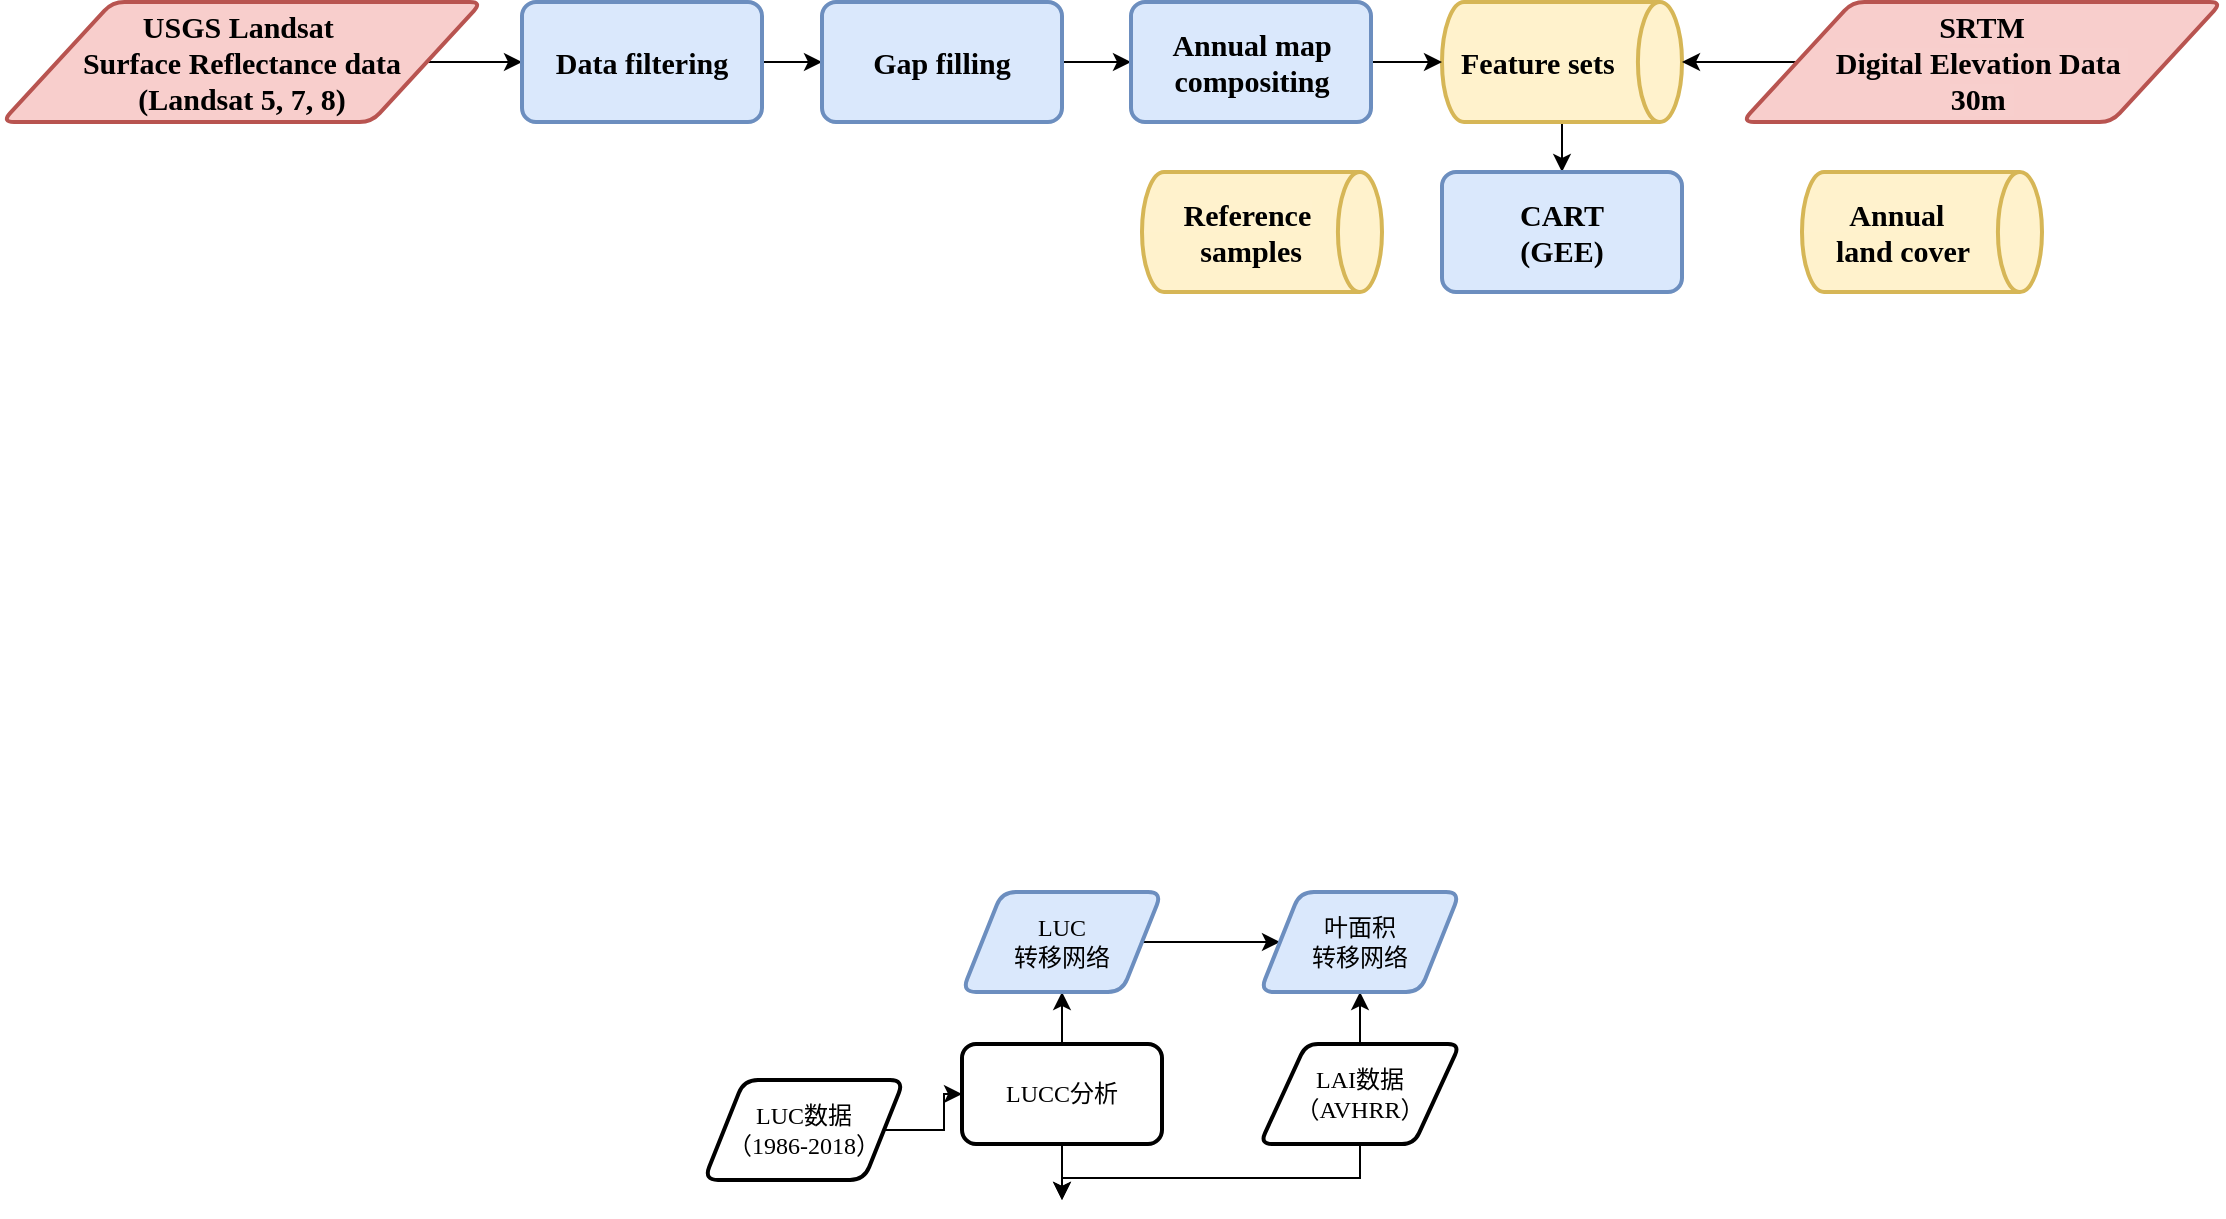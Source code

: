<mxfile version="13.8.0" type="github">
  <diagram id="C5RBs43oDa-KdzZeNtuy" name="Page-1">
    <mxGraphModel dx="1422" dy="794" grid="1" gridSize="10" guides="1" tooltips="1" connect="1" arrows="1" fold="1" page="1" pageScale="1" pageWidth="1169" pageHeight="827" math="0" shadow="0">
      <root>
        <mxCell id="WIyWlLk6GJQsqaUBKTNV-0" />
        <mxCell id="WIyWlLk6GJQsqaUBKTNV-1" parent="WIyWlLk6GJQsqaUBKTNV-0" />
        <mxCell id="F-60TwZCfAOCNFxz5m5Q-0" style="edgeStyle=orthogonalEdgeStyle;rounded=0;orthogonalLoop=1;jettySize=auto;html=1;exitX=1;exitY=0.5;exitDx=0;exitDy=0;fontFamily=Times New Roman;fontSize=12;" edge="1" parent="WIyWlLk6GJQsqaUBKTNV-1" source="F-60TwZCfAOCNFxz5m5Q-1" target="F-60TwZCfAOCNFxz5m5Q-3">
          <mxGeometry relative="1" as="geometry" />
        </mxCell>
        <mxCell id="F-60TwZCfAOCNFxz5m5Q-1" value="&lt;div style=&quot;resize: none ; outline: 0px ; font-size: 15px ; font-weight: 700&quot;&gt;USGS Landsat&amp;nbsp;&lt;/div&gt;&lt;div style=&quot;resize: none ; outline: 0px ; font-size: 15px ; font-weight: 700&quot;&gt;Surface Reflectance data&lt;/div&gt;&lt;div style=&quot;resize: none ; outline: 0px ; font-size: 15px ; font-weight: 700&quot;&gt;&lt;span style=&quot;font-size: inherit&quot;&gt;(Landsat 5, 7, 8&lt;/span&gt;&lt;span style=&quot;font-size: inherit&quot;&gt;)&lt;/span&gt;&lt;/div&gt;" style="shape=parallelogram;html=1;strokeWidth=2;perimeter=parallelogramPerimeter;whiteSpace=wrap;rounded=1;arcSize=12;size=0.23;fontFamily=Times New Roman;fontSize=12;fillColor=#f8cecc;strokeColor=#b85450;" vertex="1" parent="WIyWlLk6GJQsqaUBKTNV-1">
          <mxGeometry x="20" y="25" width="240" height="60" as="geometry" />
        </mxCell>
        <mxCell id="F-60TwZCfAOCNFxz5m5Q-2" value="" style="edgeStyle=orthogonalEdgeStyle;rounded=0;orthogonalLoop=1;jettySize=auto;html=1;fontFamily=Times New Roman;fontSize=12;entryX=0;entryY=0.5;entryDx=0;entryDy=0;" edge="1" parent="WIyWlLk6GJQsqaUBKTNV-1" source="F-60TwZCfAOCNFxz5m5Q-3" target="F-60TwZCfAOCNFxz5m5Q-47">
          <mxGeometry relative="1" as="geometry" />
        </mxCell>
        <mxCell id="F-60TwZCfAOCNFxz5m5Q-3" value="&lt;div style=&quot;resize: none ; outline: 0px ; font-size: 15px&quot;&gt;Data filtering&lt;/div&gt;" style="rounded=1;whiteSpace=wrap;html=1;absoluteArcSize=1;arcSize=14;strokeWidth=2;fontFamily=Times New Roman;fontSize=12;fontStyle=1;fillColor=#dae8fc;strokeColor=#6c8ebf;" vertex="1" parent="WIyWlLk6GJQsqaUBKTNV-1">
          <mxGeometry x="280" y="25" width="120" height="60" as="geometry" />
        </mxCell>
        <mxCell id="F-60TwZCfAOCNFxz5m5Q-4" value="" style="edgeStyle=orthogonalEdgeStyle;rounded=0;orthogonalLoop=1;jettySize=auto;html=1;fontFamily=Times New Roman;fontSize=12;" edge="1" parent="WIyWlLk6GJQsqaUBKTNV-1" source="F-60TwZCfAOCNFxz5m5Q-5" target="F-60TwZCfAOCNFxz5m5Q-15">
          <mxGeometry relative="1" as="geometry" />
        </mxCell>
        <mxCell id="F-60TwZCfAOCNFxz5m5Q-5" value="LUC数据&lt;br style=&quot;font-size: 12px;&quot;&gt;（1986-2018）" style="shape=parallelogram;perimeter=parallelogramPerimeter;whiteSpace=wrap;html=1;fixedSize=1;rounded=1;strokeWidth=2;arcSize=14;fontFamily=Times New Roman;fontSize=12;" vertex="1" parent="WIyWlLk6GJQsqaUBKTNV-1">
          <mxGeometry x="371" y="564" width="100" height="50" as="geometry" />
        </mxCell>
        <mxCell id="F-60TwZCfAOCNFxz5m5Q-56" style="edgeStyle=orthogonalEdgeStyle;rounded=0;orthogonalLoop=1;jettySize=auto;html=1;exitX=0.5;exitY=1;exitDx=0;exitDy=0;exitPerimeter=0;entryX=0.5;entryY=0;entryDx=0;entryDy=0;" edge="1" parent="WIyWlLk6GJQsqaUBKTNV-1" source="F-60TwZCfAOCNFxz5m5Q-9" target="F-60TwZCfAOCNFxz5m5Q-54">
          <mxGeometry relative="1" as="geometry" />
        </mxCell>
        <mxCell id="F-60TwZCfAOCNFxz5m5Q-9" value="&lt;span style=&quot;font-size: 15px ; font-weight: 700&quot;&gt;&amp;nbsp; Feature sets&lt;/span&gt;" style="strokeWidth=2;html=1;shape=mxgraph.flowchart.direct_data;whiteSpace=wrap;fontFamily=Times New Roman;fontSize=12;align=left;fillColor=#fff2cc;strokeColor=#d6b656;" vertex="1" parent="WIyWlLk6GJQsqaUBKTNV-1">
          <mxGeometry x="740" y="25" width="120" height="60" as="geometry" />
        </mxCell>
        <mxCell id="F-60TwZCfAOCNFxz5m5Q-10" style="edgeStyle=orthogonalEdgeStyle;rounded=0;orthogonalLoop=1;jettySize=auto;html=1;entryX=0.5;entryY=1;entryDx=0;entryDy=0;fontFamily=Times New Roman;fontSize=12;" edge="1" parent="WIyWlLk6GJQsqaUBKTNV-1" source="F-60TwZCfAOCNFxz5m5Q-12" target="F-60TwZCfAOCNFxz5m5Q-18">
          <mxGeometry relative="1" as="geometry" />
        </mxCell>
        <mxCell id="F-60TwZCfAOCNFxz5m5Q-11" style="edgeStyle=orthogonalEdgeStyle;rounded=0;orthogonalLoop=1;jettySize=auto;html=1;entryX=0.5;entryY=0;entryDx=0;entryDy=0;entryPerimeter=0;fontFamily=Times New Roman;fontSize=12;" edge="1" parent="WIyWlLk6GJQsqaUBKTNV-1" source="F-60TwZCfAOCNFxz5m5Q-12">
          <mxGeometry relative="1" as="geometry">
            <Array as="points">
              <mxPoint x="699" y="613" />
              <mxPoint x="550" y="613" />
            </Array>
            <mxPoint x="550" y="624" as="targetPoint" />
          </mxGeometry>
        </mxCell>
        <mxCell id="F-60TwZCfAOCNFxz5m5Q-12" value="LAI数据&lt;br style=&quot;font-size: 12px;&quot;&gt;（AVHRR）" style="shape=parallelogram;html=1;strokeWidth=2;perimeter=parallelogramPerimeter;whiteSpace=wrap;rounded=1;arcSize=12;size=0.23;fontFamily=Times New Roman;fontSize=12;" vertex="1" parent="WIyWlLk6GJQsqaUBKTNV-1">
          <mxGeometry x="649" y="546" width="100" height="50" as="geometry" />
        </mxCell>
        <mxCell id="F-60TwZCfAOCNFxz5m5Q-13" value="" style="edgeStyle=orthogonalEdgeStyle;rounded=0;orthogonalLoop=1;jettySize=auto;html=1;fontFamily=Times New Roman;fontSize=12;" edge="1" parent="WIyWlLk6GJQsqaUBKTNV-1" source="F-60TwZCfAOCNFxz5m5Q-15" target="F-60TwZCfAOCNFxz5m5Q-17">
          <mxGeometry relative="1" as="geometry" />
        </mxCell>
        <mxCell id="F-60TwZCfAOCNFxz5m5Q-14" style="edgeStyle=orthogonalEdgeStyle;rounded=0;orthogonalLoop=1;jettySize=auto;html=1;exitX=0.5;exitY=1;exitDx=0;exitDy=0;entryX=0.5;entryY=0;entryDx=0;entryDy=0;entryPerimeter=0;fontFamily=Times New Roman;fontSize=12;" edge="1" parent="WIyWlLk6GJQsqaUBKTNV-1" source="F-60TwZCfAOCNFxz5m5Q-15">
          <mxGeometry relative="1" as="geometry">
            <mxPoint x="550" y="624" as="targetPoint" />
          </mxGeometry>
        </mxCell>
        <mxCell id="F-60TwZCfAOCNFxz5m5Q-15" value="LUCC分析" style="whiteSpace=wrap;html=1;rounded=1;strokeWidth=2;arcSize=14;fontFamily=Times New Roman;fontSize=12;" vertex="1" parent="WIyWlLk6GJQsqaUBKTNV-1">
          <mxGeometry x="500" y="546" width="100" height="50" as="geometry" />
        </mxCell>
        <mxCell id="F-60TwZCfAOCNFxz5m5Q-16" value="" style="edgeStyle=orthogonalEdgeStyle;rounded=0;orthogonalLoop=1;jettySize=auto;html=1;fontFamily=Times New Roman;fontSize=12;" edge="1" parent="WIyWlLk6GJQsqaUBKTNV-1" source="F-60TwZCfAOCNFxz5m5Q-17" target="F-60TwZCfAOCNFxz5m5Q-18">
          <mxGeometry relative="1" as="geometry" />
        </mxCell>
        <mxCell id="F-60TwZCfAOCNFxz5m5Q-17" value="LUC&lt;br style=&quot;font-size: 12px;&quot;&gt;转移网络" style="shape=parallelogram;perimeter=parallelogramPerimeter;whiteSpace=wrap;html=1;fixedSize=1;rounded=1;strokeWidth=2;arcSize=14;fillColor=#dae8fc;strokeColor=#6c8ebf;fontFamily=Times New Roman;fontSize=12;" vertex="1" parent="WIyWlLk6GJQsqaUBKTNV-1">
          <mxGeometry x="500" y="470" width="100" height="50" as="geometry" />
        </mxCell>
        <mxCell id="F-60TwZCfAOCNFxz5m5Q-18" value="叶面积&lt;br style=&quot;font-size: 12px;&quot;&gt;转移网络" style="shape=parallelogram;perimeter=parallelogramPerimeter;whiteSpace=wrap;html=1;fixedSize=1;rounded=1;strokeWidth=2;arcSize=14;fillColor=#dae8fc;strokeColor=#6c8ebf;fontFamily=Times New Roman;fontSize=12;" vertex="1" parent="WIyWlLk6GJQsqaUBKTNV-1">
          <mxGeometry x="649" y="470" width="100" height="50" as="geometry" />
        </mxCell>
        <mxCell id="F-60TwZCfAOCNFxz5m5Q-49" style="edgeStyle=orthogonalEdgeStyle;rounded=0;orthogonalLoop=1;jettySize=auto;html=1;entryX=0;entryY=0.5;entryDx=0;entryDy=0;" edge="1" parent="WIyWlLk6GJQsqaUBKTNV-1" source="F-60TwZCfAOCNFxz5m5Q-47" target="F-60TwZCfAOCNFxz5m5Q-48">
          <mxGeometry relative="1" as="geometry" />
        </mxCell>
        <mxCell id="F-60TwZCfAOCNFxz5m5Q-47" value="&lt;div style=&quot;resize: none ; outline: 0px ; font-size: 15px&quot;&gt;Gap filling&lt;/div&gt;" style="rounded=1;whiteSpace=wrap;html=1;absoluteArcSize=1;arcSize=14;strokeWidth=2;fontFamily=Times New Roman;fontSize=12;fontStyle=1;fillColor=#dae8fc;strokeColor=#6c8ebf;" vertex="1" parent="WIyWlLk6GJQsqaUBKTNV-1">
          <mxGeometry x="430" y="25" width="120" height="60" as="geometry" />
        </mxCell>
        <mxCell id="F-60TwZCfAOCNFxz5m5Q-52" style="edgeStyle=orthogonalEdgeStyle;rounded=0;orthogonalLoop=1;jettySize=auto;html=1;exitX=1;exitY=0.5;exitDx=0;exitDy=0;entryX=0;entryY=0.5;entryDx=0;entryDy=0;entryPerimeter=0;" edge="1" parent="WIyWlLk6GJQsqaUBKTNV-1" source="F-60TwZCfAOCNFxz5m5Q-48" target="F-60TwZCfAOCNFxz5m5Q-9">
          <mxGeometry relative="1" as="geometry" />
        </mxCell>
        <mxCell id="F-60TwZCfAOCNFxz5m5Q-48" value="&lt;div style=&quot;resize: none ; outline: 0px ; font-size: 15px&quot;&gt;Annual map compositing&lt;/div&gt;" style="rounded=1;whiteSpace=wrap;html=1;absoluteArcSize=1;arcSize=14;strokeWidth=2;fontFamily=Times New Roman;fontSize=12;fontStyle=1;fillColor=#dae8fc;strokeColor=#6c8ebf;" vertex="1" parent="WIyWlLk6GJQsqaUBKTNV-1">
          <mxGeometry x="584.5" y="25" width="120" height="60" as="geometry" />
        </mxCell>
        <mxCell id="F-60TwZCfAOCNFxz5m5Q-51" style="edgeStyle=orthogonalEdgeStyle;rounded=0;orthogonalLoop=1;jettySize=auto;html=1;entryX=1;entryY=0.5;entryDx=0;entryDy=0;entryPerimeter=0;" edge="1" parent="WIyWlLk6GJQsqaUBKTNV-1" source="F-60TwZCfAOCNFxz5m5Q-50" target="F-60TwZCfAOCNFxz5m5Q-9">
          <mxGeometry relative="1" as="geometry" />
        </mxCell>
        <mxCell id="F-60TwZCfAOCNFxz5m5Q-50" value="&lt;div style=&quot;resize: none ; outline: 0px ; font-size: 15px ; font-weight: 700&quot;&gt;&lt;span style=&quot;background-color: rgba(255 , 255 , 255 , 0.01)&quot;&gt;SRTM&lt;/span&gt;&lt;/div&gt;&lt;div style=&quot;resize: none ; outline: 0px ; font-size: 15px ; font-weight: 700&quot;&gt;&lt;span style=&quot;background-color: rgba(255 , 255 , 255 , 0.01)&quot;&gt;Digital Elevation Data&amp;nbsp;&lt;/span&gt;&lt;/div&gt;&lt;div style=&quot;resize: none ; outline: 0px ; font-size: 15px ; font-weight: 700&quot;&gt;&lt;span style=&quot;background-color: rgba(255 , 255 , 255 , 0.01)&quot;&gt;30m&amp;nbsp;&lt;/span&gt;&lt;br&gt;&lt;/div&gt;" style="shape=parallelogram;html=1;strokeWidth=2;perimeter=parallelogramPerimeter;whiteSpace=wrap;rounded=1;arcSize=12;size=0.23;fontFamily=Times New Roman;fontSize=12;fillColor=#f8cecc;strokeColor=#b85450;" vertex="1" parent="WIyWlLk6GJQsqaUBKTNV-1">
          <mxGeometry x="890" y="25" width="240" height="60" as="geometry" />
        </mxCell>
        <mxCell id="F-60TwZCfAOCNFxz5m5Q-53" value="&lt;span style=&quot;font-size: 15px ; font-weight: 700 ; text-align: center ; background-color: rgba(255 , 255 , 255 , 0.01)&quot;&gt;&amp;nbsp; &amp;nbsp; &amp;nbsp;Reference&lt;/span&gt;&lt;div style=&quot;resize: none ; outline: 0px ; font-size: 15px ; font-weight: 700 ; text-align: center&quot;&gt;&amp;nbsp; &amp;nbsp; &amp;nbsp; samples&lt;/div&gt;" style="strokeWidth=2;html=1;shape=mxgraph.flowchart.direct_data;whiteSpace=wrap;fontFamily=Times New Roman;fontSize=12;align=left;fillColor=#fff2cc;strokeColor=#d6b656;" vertex="1" parent="WIyWlLk6GJQsqaUBKTNV-1">
          <mxGeometry x="590" y="110" width="120" height="60" as="geometry" />
        </mxCell>
        <mxCell id="F-60TwZCfAOCNFxz5m5Q-54" value="&lt;div style=&quot;resize: none ; outline: 0px ; font-size: 15px&quot;&gt;CART&lt;/div&gt;&lt;div style=&quot;resize: none ; outline: 0px ; font-size: 15px&quot;&gt;(GEE)&lt;/div&gt;" style="rounded=1;whiteSpace=wrap;html=1;absoluteArcSize=1;arcSize=14;strokeWidth=2;fontFamily=Times New Roman;fontSize=12;fontStyle=1;fillColor=#dae8fc;strokeColor=#6c8ebf;" vertex="1" parent="WIyWlLk6GJQsqaUBKTNV-1">
          <mxGeometry x="740" y="110" width="120" height="60" as="geometry" />
        </mxCell>
        <mxCell id="F-60TwZCfAOCNFxz5m5Q-55" value="&lt;span style=&quot;font-size: 15px ; font-weight: 700 ; text-align: center ; background-color: rgba(255 , 255 , 255 , 0.01)&quot;&gt;&amp;nbsp; &amp;nbsp; &amp;nbsp; Annual&lt;/span&gt;&lt;div style=&quot;resize: none ; outline: 0px ; font-size: 15px ; font-weight: 700 ; text-align: center&quot;&gt;&amp;nbsp; &amp;nbsp; land cover&lt;/div&gt;" style="strokeWidth=2;html=1;shape=mxgraph.flowchart.direct_data;whiteSpace=wrap;fontFamily=Times New Roman;fontSize=12;align=left;fillColor=#fff2cc;strokeColor=#d6b656;" vertex="1" parent="WIyWlLk6GJQsqaUBKTNV-1">
          <mxGeometry x="920" y="110" width="120" height="60" as="geometry" />
        </mxCell>
      </root>
    </mxGraphModel>
  </diagram>
</mxfile>
